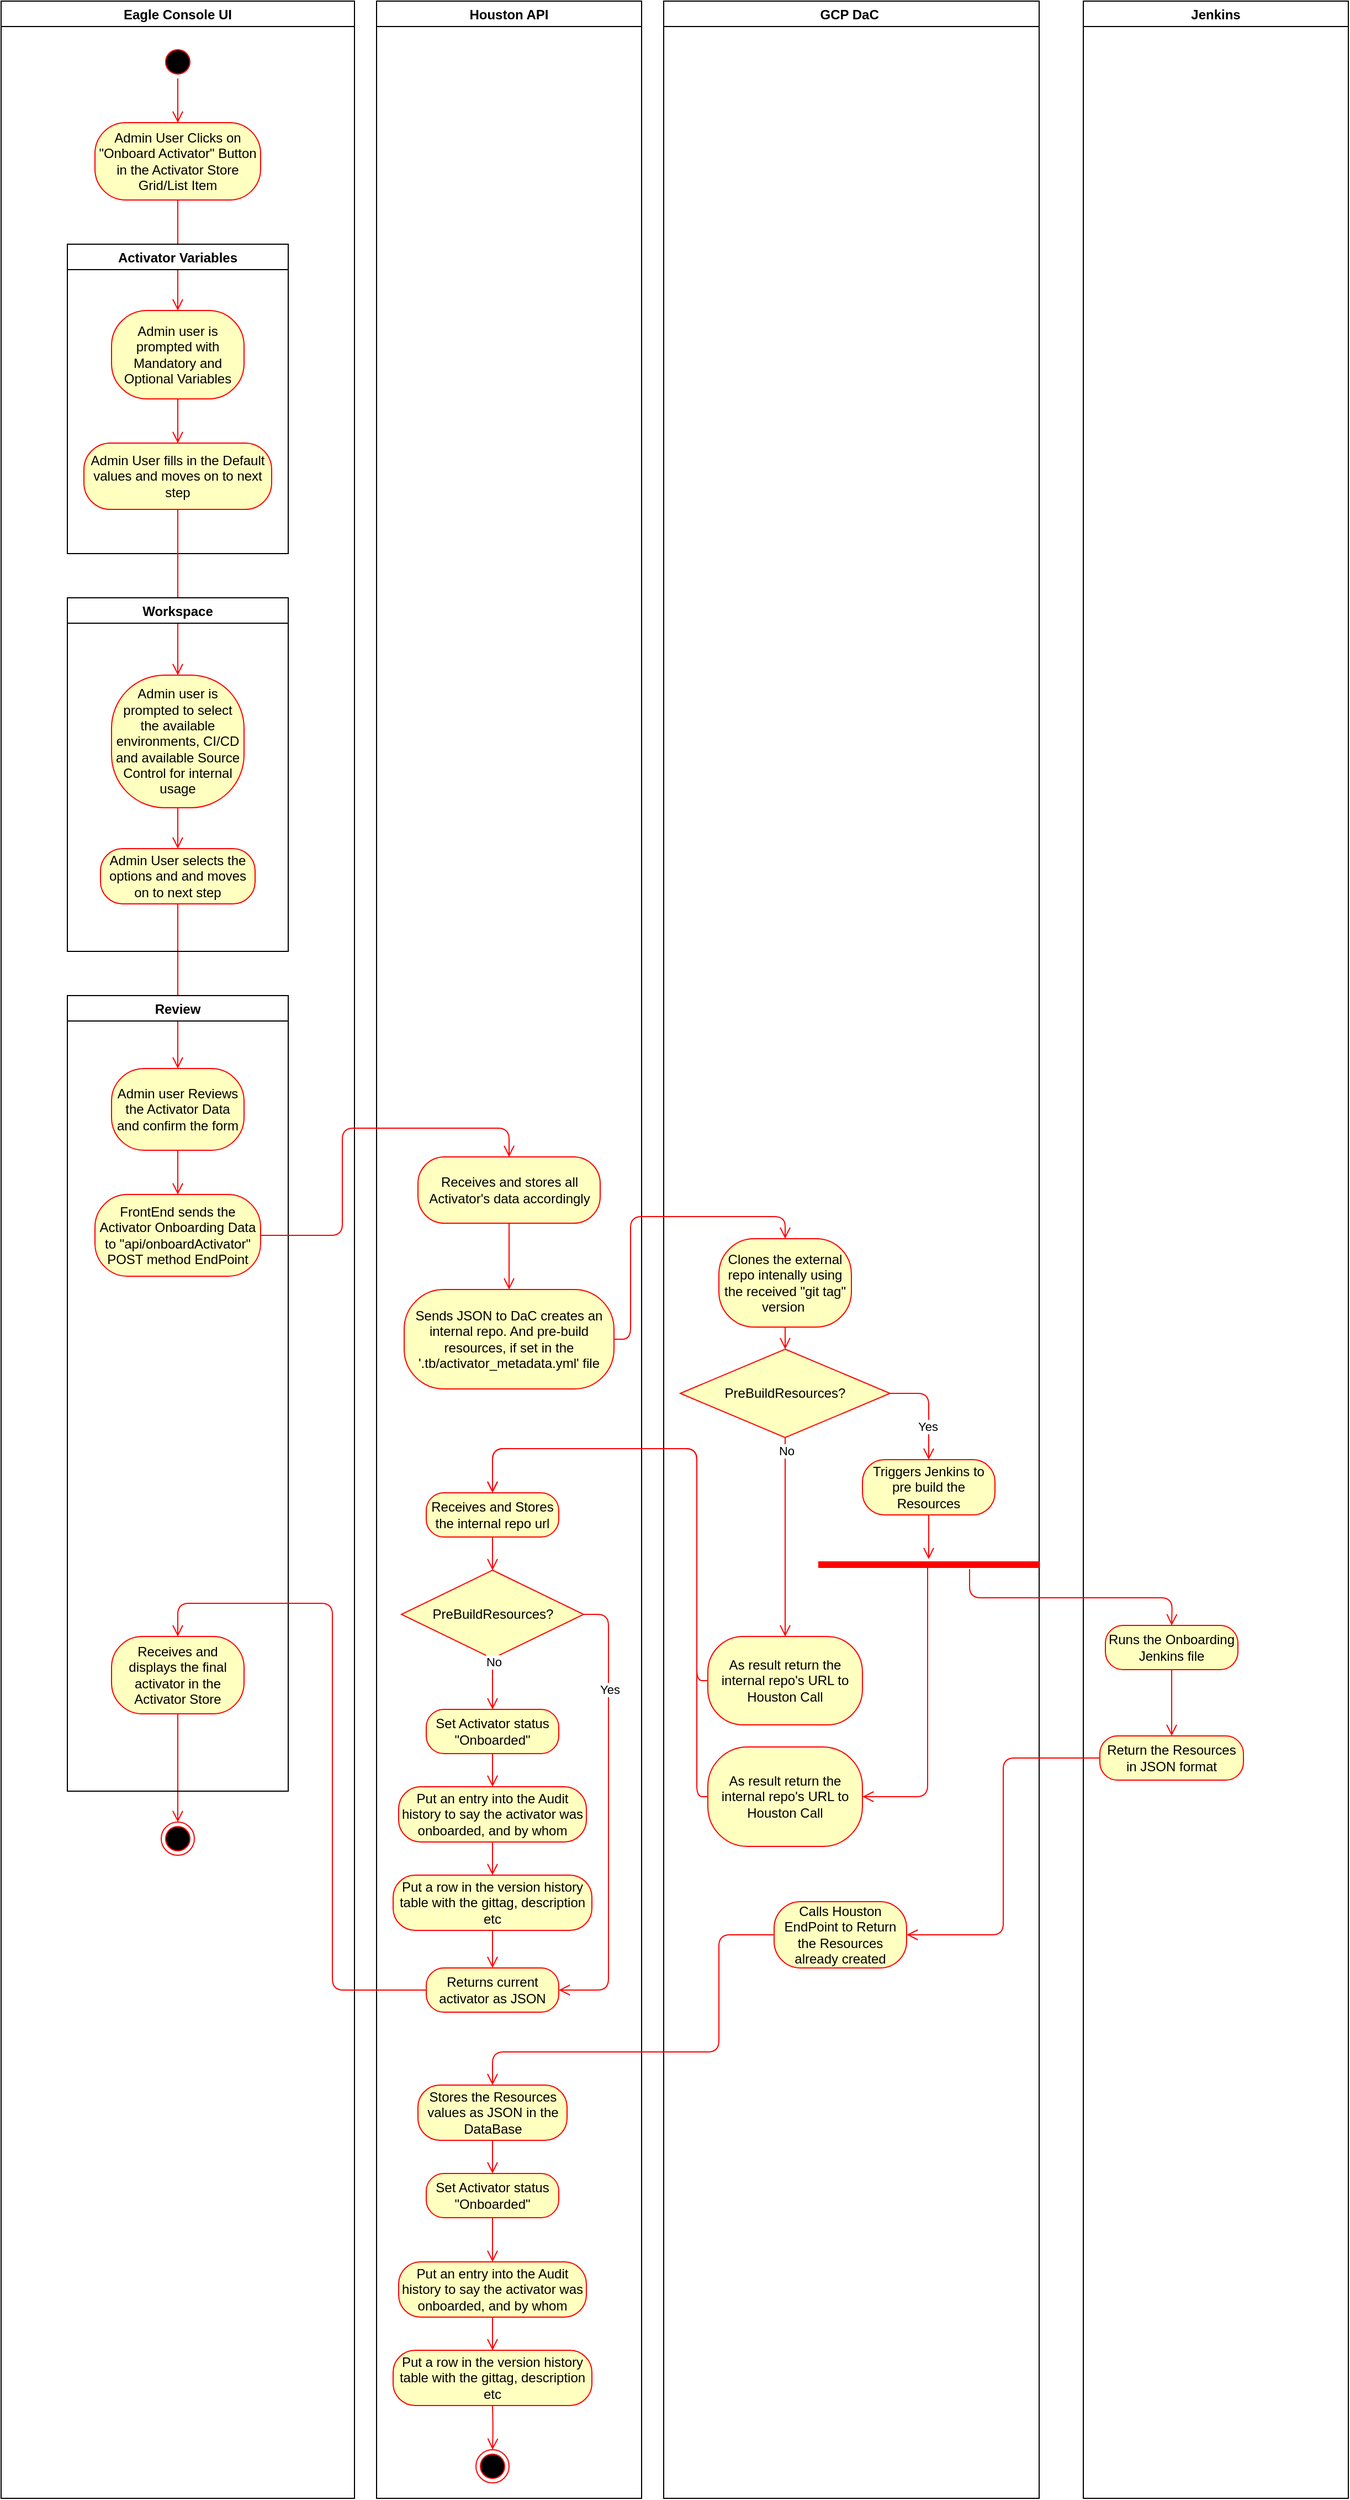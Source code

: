 <mxfile version="13.0.3" type="device"><diagram id="y2AqbTbIg_huUo9ncQSY" name="Diagram"><mxGraphModel dx="1662" dy="822" grid="1" gridSize="10" guides="1" tooltips="1" connect="1" arrows="1" fold="1" page="1" pageScale="1" pageWidth="1169" pageHeight="827" math="0" shadow="0"><root><mxCell id="0"/><mxCell id="1" parent="0"/><mxCell id="tjjg6E9LLKaCg4tvoyNV-4" value="Eagle Console UI" style="swimlane;" parent="1" vertex="1"><mxGeometry x="60" y="60" width="320" height="2260" as="geometry"/></mxCell><mxCell id="tjjg6E9LLKaCg4tvoyNV-73" value="" style="ellipse;html=1;shape=endState;fillColor=#000000;strokeColor=#ff0000;" parent="tjjg6E9LLKaCg4tvoyNV-4" vertex="1"><mxGeometry x="145" y="1648" width="30" height="30" as="geometry"/></mxCell><mxCell id="tjjg6E9LLKaCg4tvoyNV-80" value="" style="ellipse;html=1;shape=startState;fillColor=#000000;strokeColor=#ff0000;" parent="tjjg6E9LLKaCg4tvoyNV-4" vertex="1"><mxGeometry x="145" y="40" width="30" height="30" as="geometry"/></mxCell><mxCell id="tjjg6E9LLKaCg4tvoyNV-81" value="" style="edgeStyle=orthogonalEdgeStyle;html=1;verticalAlign=bottom;endArrow=open;endSize=8;strokeColor=#ff0000;" parent="tjjg6E9LLKaCg4tvoyNV-4" source="tjjg6E9LLKaCg4tvoyNV-80" edge="1"><mxGeometry relative="1" as="geometry"><mxPoint x="160" y="110" as="targetPoint"/></mxGeometry></mxCell><mxCell id="tjjg6E9LLKaCg4tvoyNV-82" value="Admin User Clicks on &lt;br&gt;&quot;Onboard Activator&quot; Button in the Activator Store &lt;br&gt;Grid/List Item" style="rounded=1;whiteSpace=wrap;html=1;arcSize=40;fontColor=#000000;fillColor=#ffffc0;strokeColor=#ff0000;" parent="tjjg6E9LLKaCg4tvoyNV-4" vertex="1"><mxGeometry x="85" y="110" width="150" height="70" as="geometry"/></mxCell><mxCell id="tjjg6E9LLKaCg4tvoyNV-83" value="" style="edgeStyle=orthogonalEdgeStyle;html=1;verticalAlign=bottom;endArrow=open;endSize=8;strokeColor=#ff0000;entryX=0.5;entryY=0;entryDx=0;entryDy=0;" parent="tjjg6E9LLKaCg4tvoyNV-4" source="tjjg6E9LLKaCg4tvoyNV-82" target="tjjg6E9LLKaCg4tvoyNV-96" edge="1"><mxGeometry relative="1" as="geometry"><mxPoint x="160" y="270" as="targetPoint"/></mxGeometry></mxCell><mxCell id="tjjg6E9LLKaCg4tvoyNV-133" value="" style="edgeStyle=orthogonalEdgeStyle;html=1;verticalAlign=bottom;endArrow=open;endSize=8;strokeColor=#ff0000;entryX=0.5;entryY=0;entryDx=0;entryDy=0;" parent="tjjg6E9LLKaCg4tvoyNV-4" source="tjjg6E9LLKaCg4tvoyNV-132" target="tjjg6E9LLKaCg4tvoyNV-73" edge="1"><mxGeometry relative="1" as="geometry"><mxPoint x="160" y="1360" as="targetPoint"/></mxGeometry></mxCell><mxCell id="gAJ-gevwU684RLbz3M-X-9" value="" style="edgeStyle=orthogonalEdgeStyle;html=1;verticalAlign=bottom;endArrow=open;endSize=8;strokeColor=#ff0000;exitX=0.5;exitY=1;exitDx=0;exitDy=0;entryX=0.5;entryY=0;entryDx=0;entryDy=0;" parent="tjjg6E9LLKaCg4tvoyNV-4" source="tjjg6E9LLKaCg4tvoyNV-116" target="gAJ-gevwU684RLbz3M-X-3" edge="1"><mxGeometry relative="1" as="geometry"><mxPoint x="240" y="1130" as="targetPoint"/><mxPoint x="160" y="931" as="sourcePoint"/></mxGeometry></mxCell><mxCell id="tjjg6E9LLKaCg4tvoyNV-27" value="Activator Variables" style="swimlane;" parent="tjjg6E9LLKaCg4tvoyNV-4" vertex="1"><mxGeometry x="60" y="220" width="200" height="280" as="geometry"/></mxCell><mxCell id="tjjg6E9LLKaCg4tvoyNV-96" value="Admin user is prompted with Mandatory and Optional Variables" style="rounded=1;whiteSpace=wrap;html=1;arcSize=40;fontColor=#000000;fillColor=#ffffc0;strokeColor=#ff0000;" parent="tjjg6E9LLKaCg4tvoyNV-27" vertex="1"><mxGeometry x="40" y="60" width="120" height="80" as="geometry"/></mxCell><mxCell id="tjjg6E9LLKaCg4tvoyNV-98" value="Admin User fills in the Default values and moves on to next step" style="rounded=1;whiteSpace=wrap;html=1;arcSize=40;fontColor=#000000;fillColor=#ffffc0;strokeColor=#ff0000;" parent="tjjg6E9LLKaCg4tvoyNV-27" vertex="1"><mxGeometry x="15" y="180" width="170" height="60" as="geometry"/></mxCell><mxCell id="tjjg6E9LLKaCg4tvoyNV-97" value="" style="edgeStyle=orthogonalEdgeStyle;html=1;verticalAlign=bottom;endArrow=open;endSize=8;strokeColor=#ff0000;entryX=0.5;entryY=0;entryDx=0;entryDy=0;" parent="tjjg6E9LLKaCg4tvoyNV-27" source="tjjg6E9LLKaCg4tvoyNV-96" target="tjjg6E9LLKaCg4tvoyNV-98" edge="1"><mxGeometry relative="1" as="geometry"><mxPoint x="460" y="70" as="targetPoint"/></mxGeometry></mxCell><mxCell id="tjjg6E9LLKaCg4tvoyNV-58" value="Review" style="swimlane;" parent="tjjg6E9LLKaCg4tvoyNV-4" vertex="1"><mxGeometry x="60" y="900" width="200" height="720" as="geometry"/></mxCell><mxCell id="tjjg6E9LLKaCg4tvoyNV-132" value="Receives and displays the final activator in the Activator Store" style="rounded=1;whiteSpace=wrap;html=1;arcSize=40;fontColor=#000000;fillColor=#ffffc0;strokeColor=#ff0000;" parent="tjjg6E9LLKaCg4tvoyNV-58" vertex="1"><mxGeometry x="40" y="580" width="120" height="70" as="geometry"/></mxCell><mxCell id="gAJ-gevwU684RLbz3M-X-3" value="Admin user Reviews the Activator Data and confirm the form" style="rounded=1;whiteSpace=wrap;html=1;arcSize=40;fontColor=#000000;fillColor=#ffffc0;strokeColor=#ff0000;" parent="tjjg6E9LLKaCg4tvoyNV-58" vertex="1"><mxGeometry x="40" y="66" width="120" height="74" as="geometry"/></mxCell><mxCell id="IhVDRlyjQq2zNCPFQ0Kx-3" value="FrontEnd sends the Activator Onboarding Data to &quot;api/onboardActivator&quot; POST method EndPoint" style="rounded=1;whiteSpace=wrap;html=1;arcSize=40;fontColor=#000000;fillColor=#ffffc0;strokeColor=#ff0000;" vertex="1" parent="tjjg6E9LLKaCg4tvoyNV-58"><mxGeometry x="25" y="180" width="150" height="74" as="geometry"/></mxCell><mxCell id="IhVDRlyjQq2zNCPFQ0Kx-4" value="" style="edgeStyle=orthogonalEdgeStyle;html=1;verticalAlign=bottom;endArrow=open;endSize=8;strokeColor=#ff0000;exitX=0.5;exitY=1;exitDx=0;exitDy=0;entryX=0.5;entryY=0;entryDx=0;entryDy=0;" edge="1" parent="tjjg6E9LLKaCg4tvoyNV-58" source="gAJ-gevwU684RLbz3M-X-3" target="IhVDRlyjQq2zNCPFQ0Kx-3"><mxGeometry relative="1" as="geometry"><mxPoint x="410" y="276" as="targetPoint"/><mxPoint x="410" y="216" as="sourcePoint"/></mxGeometry></mxCell><mxCell id="tjjg6E9LLKaCg4tvoyNV-99" value="" style="edgeStyle=orthogonalEdgeStyle;html=1;verticalAlign=bottom;endArrow=open;endSize=8;strokeColor=#ff0000;entryX=0.5;entryY=0;entryDx=0;entryDy=0;" parent="tjjg6E9LLKaCg4tvoyNV-4" source="tjjg6E9LLKaCg4tvoyNV-98" target="tjjg6E9LLKaCg4tvoyNV-114" edge="1"><mxGeometry relative="1" as="geometry"><mxPoint x="160" y="540" as="targetPoint"/></mxGeometry></mxCell><mxCell id="gAJ-gevwU684RLbz3M-X-2" value="Workspace" style="swimlane;" parent="tjjg6E9LLKaCg4tvoyNV-4" vertex="1"><mxGeometry x="60" y="540" width="200" height="320" as="geometry"/></mxCell><mxCell id="tjjg6E9LLKaCg4tvoyNV-116" value="Admin User selects the options and and moves on to next step" style="rounded=1;whiteSpace=wrap;html=1;arcSize=40;fontColor=#000000;fillColor=#ffffc0;strokeColor=#ff0000;" parent="gAJ-gevwU684RLbz3M-X-2" vertex="1"><mxGeometry x="30" y="227" width="140" height="50" as="geometry"/></mxCell><mxCell id="tjjg6E9LLKaCg4tvoyNV-114" value="Admin user is prompted to select the available environments, CI/CD and available Source Control for internal usage" style="rounded=1;whiteSpace=wrap;html=1;arcSize=40;fontColor=#000000;fillColor=#ffffc0;strokeColor=#ff0000;" parent="gAJ-gevwU684RLbz3M-X-2" vertex="1"><mxGeometry x="40" y="70" width="120" height="120" as="geometry"/></mxCell><mxCell id="gAJ-gevwU684RLbz3M-X-1" value="" style="edgeStyle=orthogonalEdgeStyle;html=1;verticalAlign=bottom;endArrow=open;endSize=8;strokeColor=#ff0000;exitX=0.5;exitY=1;exitDx=0;exitDy=0;entryX=0.5;entryY=0;entryDx=0;entryDy=0;" parent="gAJ-gevwU684RLbz3M-X-2" source="tjjg6E9LLKaCg4tvoyNV-114" target="tjjg6E9LLKaCg4tvoyNV-116" edge="1"><mxGeometry relative="1" as="geometry"><mxPoint x="100" y="674" as="targetPoint"/><mxPoint x="395" y="714" as="sourcePoint"/></mxGeometry></mxCell><mxCell id="tjjg6E9LLKaCg4tvoyNV-5" value="Houston API" style="swimlane;" parent="1" vertex="1"><mxGeometry x="400" y="60" width="240" height="2260" as="geometry"/></mxCell><mxCell id="tjjg6E9LLKaCg4tvoyNV-103" value="Receives and stores all Activator's data accordingly" style="rounded=1;whiteSpace=wrap;html=1;arcSize=40;fontColor=#000000;fillColor=#ffffc0;strokeColor=#ff0000;" parent="tjjg6E9LLKaCg4tvoyNV-5" vertex="1"><mxGeometry x="37.5" y="1046" width="165" height="60" as="geometry"/></mxCell><mxCell id="tjjg6E9LLKaCg4tvoyNV-104" value="" style="edgeStyle=orthogonalEdgeStyle;html=1;verticalAlign=bottom;endArrow=open;endSize=8;strokeColor=#ff0000;exitX=0.5;exitY=1;exitDx=0;exitDy=0;entryX=0.5;entryY=0;entryDx=0;entryDy=0;" parent="tjjg6E9LLKaCg4tvoyNV-5" source="tjjg6E9LLKaCg4tvoyNV-103" target="tjjg6E9LLKaCg4tvoyNV-121" edge="1"><mxGeometry relative="1" as="geometry"><mxPoint x="120" y="1146" as="targetPoint"/></mxGeometry></mxCell><mxCell id="tjjg6E9LLKaCg4tvoyNV-121" value="Sends JSON to DaC creates an internal repo. And pre-build resources, if set in the '.tb/activator_metadata.yml' file" style="rounded=1;whiteSpace=wrap;html=1;arcSize=40;fontColor=#000000;fillColor=#ffffc0;strokeColor=#ff0000;" parent="tjjg6E9LLKaCg4tvoyNV-5" vertex="1"><mxGeometry x="25" y="1166" width="190" height="90" as="geometry"/></mxCell><mxCell id="tjjg6E9LLKaCg4tvoyNV-129" value="Receives and Stores the internal repo url" style="rounded=1;whiteSpace=wrap;html=1;arcSize=40;fontColor=#000000;fillColor=#ffffc0;strokeColor=#ff0000;" parent="tjjg6E9LLKaCg4tvoyNV-5" vertex="1"><mxGeometry x="45" y="1350" width="120" height="40" as="geometry"/></mxCell><mxCell id="tjjg6E9LLKaCg4tvoyNV-130" value="" style="edgeStyle=orthogonalEdgeStyle;html=1;verticalAlign=bottom;endArrow=open;endSize=8;strokeColor=#ff0000;entryX=0.5;entryY=0;entryDx=0;entryDy=0;" parent="tjjg6E9LLKaCg4tvoyNV-5" source="tjjg6E9LLKaCg4tvoyNV-129" target="tjjg6E9LLKaCg4tvoyNV-169" edge="1"><mxGeometry relative="1" as="geometry"><mxPoint x="110" y="1580" as="targetPoint"/></mxGeometry></mxCell><mxCell id="tjjg6E9LLKaCg4tvoyNV-160" value="Stores the Resources values as JSON in the DataBase" style="rounded=1;whiteSpace=wrap;html=1;arcSize=40;fontColor=#000000;fillColor=#ffffc0;strokeColor=#ff0000;" parent="tjjg6E9LLKaCg4tvoyNV-5" vertex="1"><mxGeometry x="37.5" y="1886" width="135" height="50" as="geometry"/></mxCell><mxCell id="tjjg6E9LLKaCg4tvoyNV-163" value="" style="ellipse;html=1;shape=endState;fillColor=#000000;strokeColor=#ff0000;" parent="tjjg6E9LLKaCg4tvoyNV-5" vertex="1"><mxGeometry x="90" y="2216" width="30" height="30" as="geometry"/></mxCell><mxCell id="tjjg6E9LLKaCg4tvoyNV-164" value="" style="edgeStyle=orthogonalEdgeStyle;html=1;verticalAlign=bottom;endArrow=open;endSize=8;strokeColor=#ff0000;exitX=0.5;exitY=1;exitDx=0;exitDy=0;" parent="tjjg6E9LLKaCg4tvoyNV-5" source="tjjg6E9LLKaCg4tvoyNV-160" target="tjjg6E9LLKaCg4tvoyNV-173" edge="1"><mxGeometry relative="1" as="geometry"><mxPoint x="120" y="1796" as="targetPoint"/><mxPoint x="120" y="1756" as="sourcePoint"/></mxGeometry></mxCell><mxCell id="tjjg6E9LLKaCg4tvoyNV-169" value="PreBuildResources?" style="rhombus;whiteSpace=wrap;html=1;fillColor=#ffffc0;strokeColor=#ff0000;" parent="tjjg6E9LLKaCg4tvoyNV-5" vertex="1"><mxGeometry x="22.5" y="1420" width="165" height="80" as="geometry"/></mxCell><mxCell id="tjjg6E9LLKaCg4tvoyNV-172" value="Set Activator status &quot;Onboarded&quot;" style="rounded=1;whiteSpace=wrap;html=1;arcSize=40;fontColor=#000000;fillColor=#ffffc0;strokeColor=#ff0000;" parent="tjjg6E9LLKaCg4tvoyNV-5" vertex="1"><mxGeometry x="45" y="1546" width="120" height="40" as="geometry"/></mxCell><mxCell id="tjjg6E9LLKaCg4tvoyNV-173" value="Set Activator status&lt;br&gt;&quot;Onboarded&quot;" style="rounded=1;whiteSpace=wrap;html=1;arcSize=40;fontColor=#000000;fillColor=#ffffc0;strokeColor=#ff0000;" parent="tjjg6E9LLKaCg4tvoyNV-5" vertex="1"><mxGeometry x="45" y="1966" width="120" height="40" as="geometry"/></mxCell><mxCell id="tjjg6E9LLKaCg4tvoyNV-174" value="" style="edgeStyle=orthogonalEdgeStyle;html=1;verticalAlign=bottom;endArrow=open;endSize=8;strokeColor=#ff0000;entryX=0.5;entryY=0;entryDx=0;entryDy=0;" parent="tjjg6E9LLKaCg4tvoyNV-5" source="tjjg6E9LLKaCg4tvoyNV-173" target="f3x9QgvKug8t8P46rk1M-36" edge="1"><mxGeometry relative="1" as="geometry"><mxPoint x="140" y="2026" as="targetPoint"/></mxGeometry></mxCell><mxCell id="tjjg6E9LLKaCg4tvoyNV-177" value="" style="edgeStyle=orthogonalEdgeStyle;html=1;verticalAlign=bottom;endArrow=open;endSize=8;strokeColor=#ff0000;exitX=0.5;exitY=1;exitDx=0;exitDy=0;" parent="tjjg6E9LLKaCg4tvoyNV-5" source="tjjg6E9LLKaCg4tvoyNV-172" edge="1"><mxGeometry relative="1" as="geometry"><mxPoint x="105" y="1616" as="targetPoint"/><mxPoint x="115" y="1606" as="sourcePoint"/></mxGeometry></mxCell><mxCell id="tjjg6E9LLKaCg4tvoyNV-179" value="" style="edgeStyle=orthogonalEdgeStyle;html=1;verticalAlign=bottom;endArrow=open;endSize=8;strokeColor=#ff0000;exitX=0.5;exitY=1;exitDx=0;exitDy=0;entryX=0.5;entryY=0;entryDx=0;entryDy=0;" parent="tjjg6E9LLKaCg4tvoyNV-5" source="tjjg6E9LLKaCg4tvoyNV-169" target="tjjg6E9LLKaCg4tvoyNV-172" edge="1"><mxGeometry relative="1" as="geometry"><mxPoint x="330" y="1490" as="targetPoint"/><mxPoint x="360" y="1310" as="sourcePoint"/></mxGeometry></mxCell><mxCell id="tjjg6E9LLKaCg4tvoyNV-180" value="No" style="edgeLabel;html=1;align=center;verticalAlign=middle;resizable=0;points=[];" parent="tjjg6E9LLKaCg4tvoyNV-179" vertex="1" connectable="0"><mxGeometry x="-0.873" y="1" relative="1" as="geometry"><mxPoint as="offset"/></mxGeometry></mxCell><mxCell id="f3x9QgvKug8t8P46rk1M-1" value="Put an entry into the Audit history to say the activator was onboarded, and by whom" style="rounded=1;whiteSpace=wrap;html=1;arcSize=40;fontColor=#000000;fillColor=#ffffc0;strokeColor=#ff0000;" parent="tjjg6E9LLKaCg4tvoyNV-5" vertex="1"><mxGeometry x="20" y="1616" width="170" height="50" as="geometry"/></mxCell><mxCell id="f3x9QgvKug8t8P46rk1M-2" value="Put a row in the version history table with the gittag, description etc" style="rounded=1;whiteSpace=wrap;html=1;arcSize=40;fontColor=#000000;fillColor=#ffffc0;strokeColor=#ff0000;" parent="tjjg6E9LLKaCg4tvoyNV-5" vertex="1"><mxGeometry x="15" y="1696" width="180" height="50" as="geometry"/></mxCell><mxCell id="f3x9QgvKug8t8P46rk1M-3" value="" style="edgeStyle=orthogonalEdgeStyle;html=1;verticalAlign=bottom;endArrow=open;endSize=8;strokeColor=#ff0000;exitX=0.5;exitY=1;exitDx=0;exitDy=0;entryX=0.5;entryY=0;entryDx=0;entryDy=0;" parent="tjjg6E9LLKaCg4tvoyNV-5" source="f3x9QgvKug8t8P46rk1M-1" target="f3x9QgvKug8t8P46rk1M-2" edge="1"><mxGeometry relative="1" as="geometry"><mxPoint x="115" y="1626" as="targetPoint"/><mxPoint x="115" y="1596" as="sourcePoint"/></mxGeometry></mxCell><mxCell id="f3x9QgvKug8t8P46rk1M-36" value="Put an entry into the Audit history to say the activator was onboarded, and by whom" style="rounded=1;whiteSpace=wrap;html=1;arcSize=40;fontColor=#000000;fillColor=#ffffc0;strokeColor=#ff0000;" parent="tjjg6E9LLKaCg4tvoyNV-5" vertex="1"><mxGeometry x="20" y="2046" width="170" height="50" as="geometry"/></mxCell><mxCell id="f3x9QgvKug8t8P46rk1M-37" value="Put a row in the version history table with the gittag, description etc" style="rounded=1;whiteSpace=wrap;html=1;arcSize=40;fontColor=#000000;fillColor=#ffffc0;strokeColor=#ff0000;" parent="tjjg6E9LLKaCg4tvoyNV-5" vertex="1"><mxGeometry x="15" y="2126" width="180" height="50" as="geometry"/></mxCell><mxCell id="f3x9QgvKug8t8P46rk1M-38" value="" style="edgeStyle=orthogonalEdgeStyle;html=1;verticalAlign=bottom;endArrow=open;endSize=8;strokeColor=#ff0000;exitX=0.5;exitY=1;exitDx=0;exitDy=0;entryX=0.5;entryY=0;entryDx=0;entryDy=0;" parent="tjjg6E9LLKaCg4tvoyNV-5" source="f3x9QgvKug8t8P46rk1M-36" target="f3x9QgvKug8t8P46rk1M-37" edge="1"><mxGeometry relative="1" as="geometry"><mxPoint x="-285" y="1996" as="targetPoint"/><mxPoint x="-285" y="1966" as="sourcePoint"/></mxGeometry></mxCell><mxCell id="tjjg6E9LLKaCg4tvoyNV-6" value="GCP DaC " style="swimlane;" parent="1" vertex="1"><mxGeometry x="660" y="60" width="340" height="2260" as="geometry"/></mxCell><mxCell id="tjjg6E9LLKaCg4tvoyNV-123" value="Clones the external repo intenally using the received &quot;git tag&quot;&lt;br&gt;version&amp;nbsp;" style="rounded=1;whiteSpace=wrap;html=1;arcSize=40;fontColor=#000000;fillColor=#ffffc0;strokeColor=#ff0000;" parent="tjjg6E9LLKaCg4tvoyNV-6" vertex="1"><mxGeometry x="50" y="1120" width="120" height="80" as="geometry"/></mxCell><mxCell id="tjjg6E9LLKaCg4tvoyNV-127" value="As result return the internal repo's URL to Houston Call" style="rounded=1;whiteSpace=wrap;html=1;arcSize=40;fontColor=#000000;fillColor=#ffffc0;strokeColor=#ff0000;" parent="tjjg6E9LLKaCg4tvoyNV-6" vertex="1"><mxGeometry x="40" y="1480" width="140" height="80" as="geometry"/></mxCell><mxCell id="tjjg6E9LLKaCg4tvoyNV-151" value="As result return the internal repo's URL to Houston Call" style="rounded=1;whiteSpace=wrap;html=1;arcSize=40;fontColor=#000000;fillColor=#ffffc0;strokeColor=#ff0000;" parent="tjjg6E9LLKaCg4tvoyNV-6" vertex="1"><mxGeometry x="40" y="1580" width="140" height="90" as="geometry"/></mxCell><mxCell id="tjjg6E9LLKaCg4tvoyNV-138" value="" style="shape=line;html=1;strokeWidth=6;strokeColor=#ff0000;" parent="tjjg6E9LLKaCg4tvoyNV-6" vertex="1"><mxGeometry x="140" y="1410" width="200" height="10" as="geometry"/></mxCell><mxCell id="tjjg6E9LLKaCg4tvoyNV-139" value="" style="edgeStyle=orthogonalEdgeStyle;html=1;verticalAlign=bottom;endArrow=open;endSize=8;strokeColor=#ff0000;exitX=0.495;exitY=0.4;exitDx=0;exitDy=0;exitPerimeter=0;entryX=1;entryY=0.5;entryDx=0;entryDy=0;" parent="tjjg6E9LLKaCg4tvoyNV-6" source="tjjg6E9LLKaCg4tvoyNV-138" target="tjjg6E9LLKaCg4tvoyNV-151" edge="1"><mxGeometry relative="1" as="geometry"><mxPoint x="80" y="1360" as="targetPoint"/></mxGeometry></mxCell><mxCell id="tjjg6E9LLKaCg4tvoyNV-142" value="&lt;span&gt;PreBuildResources?&lt;/span&gt;" style="rhombus;whiteSpace=wrap;html=1;fillColor=#ffffc0;strokeColor=#ff0000;" parent="tjjg6E9LLKaCg4tvoyNV-6" vertex="1"><mxGeometry x="15" y="1220" width="190" height="80" as="geometry"/></mxCell><mxCell id="tjjg6E9LLKaCg4tvoyNV-140" value="" style="edgeStyle=orthogonalEdgeStyle;html=1;verticalAlign=bottom;endArrow=open;endSize=8;strokeColor=#ff0000;exitX=0.5;exitY=1;exitDx=0;exitDy=0;" parent="tjjg6E9LLKaCg4tvoyNV-6" source="tjjg6E9LLKaCg4tvoyNV-123" target="tjjg6E9LLKaCg4tvoyNV-142" edge="1"><mxGeometry relative="1" as="geometry"><mxPoint x="110" y="1240" as="targetPoint"/><mxPoint x="-130" y="1160" as="sourcePoint"/></mxGeometry></mxCell><mxCell id="tjjg6E9LLKaCg4tvoyNV-143" value="" style="edgeStyle=orthogonalEdgeStyle;html=1;verticalAlign=bottom;endArrow=open;endSize=8;strokeColor=#ff0000;exitX=0.5;exitY=1;exitDx=0;exitDy=0;entryX=0.5;entryY=0;entryDx=0;entryDy=0;" parent="tjjg6E9LLKaCg4tvoyNV-6" source="tjjg6E9LLKaCg4tvoyNV-142" target="tjjg6E9LLKaCg4tvoyNV-127" edge="1"><mxGeometry relative="1" as="geometry"><mxPoint x="120" y="1230" as="targetPoint"/><mxPoint x="120" y="1210" as="sourcePoint"/></mxGeometry></mxCell><mxCell id="tjjg6E9LLKaCg4tvoyNV-144" value="No" style="edgeLabel;html=1;align=center;verticalAlign=middle;resizable=0;points=[];" parent="tjjg6E9LLKaCg4tvoyNV-143" vertex="1" connectable="0"><mxGeometry x="-0.873" y="1" relative="1" as="geometry"><mxPoint as="offset"/></mxGeometry></mxCell><mxCell id="tjjg6E9LLKaCg4tvoyNV-149" value="Triggers Jenkins to pre build the Resources" style="rounded=1;whiteSpace=wrap;html=1;arcSize=40;fontColor=#000000;fillColor=#ffffc0;strokeColor=#ff0000;" parent="tjjg6E9LLKaCg4tvoyNV-6" vertex="1"><mxGeometry x="180" y="1320" width="120" height="50" as="geometry"/></mxCell><mxCell id="tjjg6E9LLKaCg4tvoyNV-147" value="" style="edgeStyle=orthogonalEdgeStyle;html=1;verticalAlign=bottom;endArrow=open;endSize=8;strokeColor=#ff0000;exitX=1;exitY=0.5;exitDx=0;exitDy=0;" parent="tjjg6E9LLKaCg4tvoyNV-6" source="tjjg6E9LLKaCg4tvoyNV-142" target="tjjg6E9LLKaCg4tvoyNV-149" edge="1"><mxGeometry relative="1" as="geometry"><mxPoint x="250" y="1300" as="targetPoint"/><mxPoint x="200" y="1425" as="sourcePoint"/></mxGeometry></mxCell><mxCell id="tjjg6E9LLKaCg4tvoyNV-148" value="Yes" style="edgeLabel;html=1;align=center;verticalAlign=middle;resizable=0;points=[];" parent="tjjg6E9LLKaCg4tvoyNV-147" vertex="1" connectable="0"><mxGeometry x="-0.63" y="-15" relative="1" as="geometry"><mxPoint x="16" y="15" as="offset"/></mxGeometry></mxCell><mxCell id="tjjg6E9LLKaCg4tvoyNV-150" value="" style="edgeStyle=orthogonalEdgeStyle;html=1;verticalAlign=bottom;endArrow=open;endSize=8;strokeColor=#ff0000;exitX=0.5;exitY=1;exitDx=0;exitDy=0;" parent="tjjg6E9LLKaCg4tvoyNV-6" source="tjjg6E9LLKaCg4tvoyNV-149" target="tjjg6E9LLKaCg4tvoyNV-138" edge="1"><mxGeometry relative="1" as="geometry"><mxPoint x="120" y="1230" as="targetPoint"/><mxPoint x="260" y="1220" as="sourcePoint"/></mxGeometry></mxCell><mxCell id="tjjg6E9LLKaCg4tvoyNV-158" value="Calls Houston EndPoint to Return the Resources already created" style="rounded=1;whiteSpace=wrap;html=1;arcSize=40;fontColor=#000000;fillColor=#ffffc0;strokeColor=#ff0000;" parent="tjjg6E9LLKaCg4tvoyNV-6" vertex="1"><mxGeometry x="100" y="1720" width="120" height="60" as="geometry"/></mxCell><mxCell id="tjjg6E9LLKaCg4tvoyNV-122" value="" style="edgeStyle=orthogonalEdgeStyle;html=1;verticalAlign=bottom;endArrow=open;endSize=8;strokeColor=#ff0000;entryX=0.5;entryY=0;entryDx=0;entryDy=0;exitX=1;exitY=0.5;exitDx=0;exitDy=0;" parent="1" source="tjjg6E9LLKaCg4tvoyNV-121" target="tjjg6E9LLKaCg4tvoyNV-123" edge="1"><mxGeometry relative="1" as="geometry"><mxPoint x="750" y="1250" as="targetPoint"/><Array as="points"><mxPoint x="630" y="1271"/><mxPoint x="630" y="1160"/><mxPoint x="770" y="1160"/></Array></mxGeometry></mxCell><mxCell id="tjjg6E9LLKaCg4tvoyNV-128" value="" style="edgeStyle=orthogonalEdgeStyle;html=1;verticalAlign=bottom;endArrow=open;endSize=8;strokeColor=#ff0000;entryX=0.5;entryY=0;entryDx=0;entryDy=0;" parent="1" source="tjjg6E9LLKaCg4tvoyNV-127" target="tjjg6E9LLKaCg4tvoyNV-129" edge="1"><mxGeometry relative="1" as="geometry"><mxPoint x="580" y="1390" as="targetPoint"/><Array as="points"><mxPoint x="690" y="1580"/><mxPoint x="690" y="1370"/><mxPoint x="505" y="1370"/></Array></mxGeometry></mxCell><mxCell id="tjjg6E9LLKaCg4tvoyNV-134" value="" style="edgeStyle=orthogonalEdgeStyle;html=1;verticalAlign=bottom;endArrow=open;endSize=8;strokeColor=#ff0000;exitX=0;exitY=0.5;exitDx=0;exitDy=0;entryX=0.5;entryY=0;entryDx=0;entryDy=0;" parent="1" source="tjjg6E9LLKaCg4tvoyNV-131" target="tjjg6E9LLKaCg4tvoyNV-132" edge="1"><mxGeometry relative="1" as="geometry"><mxPoint x="510" y="1470" as="targetPoint"/><mxPoint x="510" y="1430" as="sourcePoint"/><Array as="points"><mxPoint x="360" y="1860"/><mxPoint x="360" y="1510"/><mxPoint x="220" y="1510"/></Array></mxGeometry></mxCell><mxCell id="tjjg6E9LLKaCg4tvoyNV-136" value="Jenkins" style="swimlane;" parent="1" vertex="1"><mxGeometry x="1040" y="60" width="240" height="2260" as="geometry"/></mxCell><mxCell id="tjjg6E9LLKaCg4tvoyNV-154" value="Runs the Onboarding Jenkins file" style="rounded=1;whiteSpace=wrap;html=1;arcSize=40;fontColor=#000000;fillColor=#ffffc0;strokeColor=#ff0000;" parent="tjjg6E9LLKaCg4tvoyNV-136" vertex="1"><mxGeometry x="20" y="1470" width="120" height="40" as="geometry"/></mxCell><mxCell id="tjjg6E9LLKaCg4tvoyNV-155" value="" style="edgeStyle=orthogonalEdgeStyle;html=1;verticalAlign=bottom;endArrow=open;endSize=8;strokeColor=#ff0000;" parent="tjjg6E9LLKaCg4tvoyNV-136" source="tjjg6E9LLKaCg4tvoyNV-154" edge="1"><mxGeometry relative="1" as="geometry"><mxPoint x="80" y="1570" as="targetPoint"/></mxGeometry></mxCell><mxCell id="tjjg6E9LLKaCg4tvoyNV-156" value="Return the Resources in JSON format" style="rounded=1;whiteSpace=wrap;html=1;arcSize=40;fontColor=#000000;fillColor=#ffffc0;strokeColor=#ff0000;" parent="tjjg6E9LLKaCg4tvoyNV-136" vertex="1"><mxGeometry x="15" y="1570" width="130" height="40" as="geometry"/></mxCell><mxCell id="tjjg6E9LLKaCg4tvoyNV-141" value="" style="edgeStyle=orthogonalEdgeStyle;html=1;verticalAlign=bottom;endArrow=open;endSize=8;strokeColor=#ff0000;exitX=0.685;exitY=0.9;exitDx=0;exitDy=0;exitPerimeter=0;" parent="1" source="tjjg6E9LLKaCg4tvoyNV-138" edge="1"><mxGeometry relative="1" as="geometry"><mxPoint x="1120" y="1530" as="targetPoint"/><mxPoint x="930" y="1500" as="sourcePoint"/></mxGeometry></mxCell><mxCell id="tjjg6E9LLKaCg4tvoyNV-153" value="" style="edgeStyle=orthogonalEdgeStyle;html=1;verticalAlign=bottom;endArrow=open;endSize=8;strokeColor=#ff0000;exitX=0;exitY=0.5;exitDx=0;exitDy=0;entryX=0.5;entryY=0;entryDx=0;entryDy=0;" parent="1" source="tjjg6E9LLKaCg4tvoyNV-151" target="tjjg6E9LLKaCg4tvoyNV-129" edge="1"><mxGeometry relative="1" as="geometry"><mxPoint x="510" y="1530" as="targetPoint"/><mxPoint x="660" y="1590" as="sourcePoint"/><Array as="points"><mxPoint x="690" y="1685"/><mxPoint x="690" y="1370"/><mxPoint x="505" y="1370"/></Array></mxGeometry></mxCell><mxCell id="tjjg6E9LLKaCg4tvoyNV-157" value="" style="edgeStyle=orthogonalEdgeStyle;html=1;verticalAlign=bottom;endArrow=open;endSize=8;strokeColor=#ff0000;entryX=1;entryY=0.5;entryDx=0;entryDy=0;" parent="1" source="tjjg6E9LLKaCg4tvoyNV-156" target="tjjg6E9LLKaCg4tvoyNV-158" edge="1"><mxGeometry relative="1" as="geometry"><mxPoint x="1120" y="1730" as="targetPoint"/></mxGeometry></mxCell><mxCell id="tjjg6E9LLKaCg4tvoyNV-159" value="" style="edgeStyle=orthogonalEdgeStyle;html=1;verticalAlign=bottom;endArrow=open;endSize=8;strokeColor=#ff0000;entryX=0.5;entryY=0;entryDx=0;entryDy=0;" parent="1" source="tjjg6E9LLKaCg4tvoyNV-158" target="tjjg6E9LLKaCg4tvoyNV-160" edge="1"><mxGeometry relative="1" as="geometry"><mxPoint x="800" y="1900" as="targetPoint"/><Array as="points"><mxPoint x="710" y="1810"/><mxPoint x="710" y="1916"/><mxPoint x="505" y="1916"/></Array></mxGeometry></mxCell><mxCell id="gAJ-gevwU684RLbz3M-X-5" value="" style="edgeStyle=orthogonalEdgeStyle;html=1;verticalAlign=bottom;endArrow=open;endSize=8;strokeColor=#ff0000;exitX=1;exitY=0.5;exitDx=0;exitDy=0;entryX=0.5;entryY=0;entryDx=0;entryDy=0;" parent="1" source="IhVDRlyjQq2zNCPFQ0Kx-3" target="tjjg6E9LLKaCg4tvoyNV-103" edge="1"><mxGeometry relative="1" as="geometry"><mxPoint x="360" y="1063" as="targetPoint"/><mxPoint x="515" y="706" as="sourcePoint"/><Array as="points"><mxPoint x="369" y="1177"/><mxPoint x="369" y="1080"/><mxPoint x="520" y="1080"/></Array></mxGeometry></mxCell><mxCell id="tjjg6E9LLKaCg4tvoyNV-131" value="Returns current activator&amp;nbsp;as JSON" style="rounded=1;whiteSpace=wrap;html=1;arcSize=40;fontColor=#000000;fillColor=#ffffc0;strokeColor=#ff0000;" parent="1" vertex="1"><mxGeometry x="445" y="1840" width="120" height="40" as="geometry"/></mxCell><mxCell id="tjjg6E9LLKaCg4tvoyNV-181" value="" style="edgeStyle=orthogonalEdgeStyle;html=1;verticalAlign=bottom;endArrow=open;endSize=8;strokeColor=#ff0000;entryX=1;entryY=0.5;entryDx=0;entryDy=0;exitX=1;exitY=0.5;exitDx=0;exitDy=0;" parent="1" source="tjjg6E9LLKaCg4tvoyNV-169" target="tjjg6E9LLKaCg4tvoyNV-131" edge="1"><mxGeometry relative="1" as="geometry"><mxPoint x="890" y="1390" as="targetPoint"/><mxPoint x="550" y="1580" as="sourcePoint"/><Array as="points"><mxPoint x="610" y="1520"/><mxPoint x="610" y="1860"/></Array></mxGeometry></mxCell><mxCell id="tjjg6E9LLKaCg4tvoyNV-182" value="Yes" style="edgeLabel;html=1;align=center;verticalAlign=middle;resizable=0;points=[];" parent="tjjg6E9LLKaCg4tvoyNV-181" vertex="1" connectable="0"><mxGeometry x="-0.63" y="-15" relative="1" as="geometry"><mxPoint x="16" y="15" as="offset"/></mxGeometry></mxCell><mxCell id="f3x9QgvKug8t8P46rk1M-5" value="" style="edgeStyle=orthogonalEdgeStyle;html=1;verticalAlign=bottom;endArrow=open;endSize=8;strokeColor=#ff0000;exitX=0.5;exitY=1;exitDx=0;exitDy=0;" parent="1" source="f3x9QgvKug8t8P46rk1M-2" target="tjjg6E9LLKaCg4tvoyNV-131" edge="1"><mxGeometry relative="1" as="geometry"><mxPoint x="505" y="1896" as="targetPoint"/><mxPoint x="505" y="1806" as="sourcePoint"/></mxGeometry></mxCell><mxCell id="f3x9QgvKug8t8P46rk1M-39" value="" style="edgeStyle=orthogonalEdgeStyle;html=1;verticalAlign=bottom;endArrow=open;endSize=8;strokeColor=#ff0000;entryX=0.5;entryY=0;entryDx=0;entryDy=0;" parent="1" target="tjjg6E9LLKaCg4tvoyNV-163" edge="1"><mxGeometry relative="1" as="geometry"><mxPoint x="515" y="2196" as="targetPoint"/><mxPoint x="505" y="2236" as="sourcePoint"/></mxGeometry></mxCell></root></mxGraphModel></diagram></mxfile>